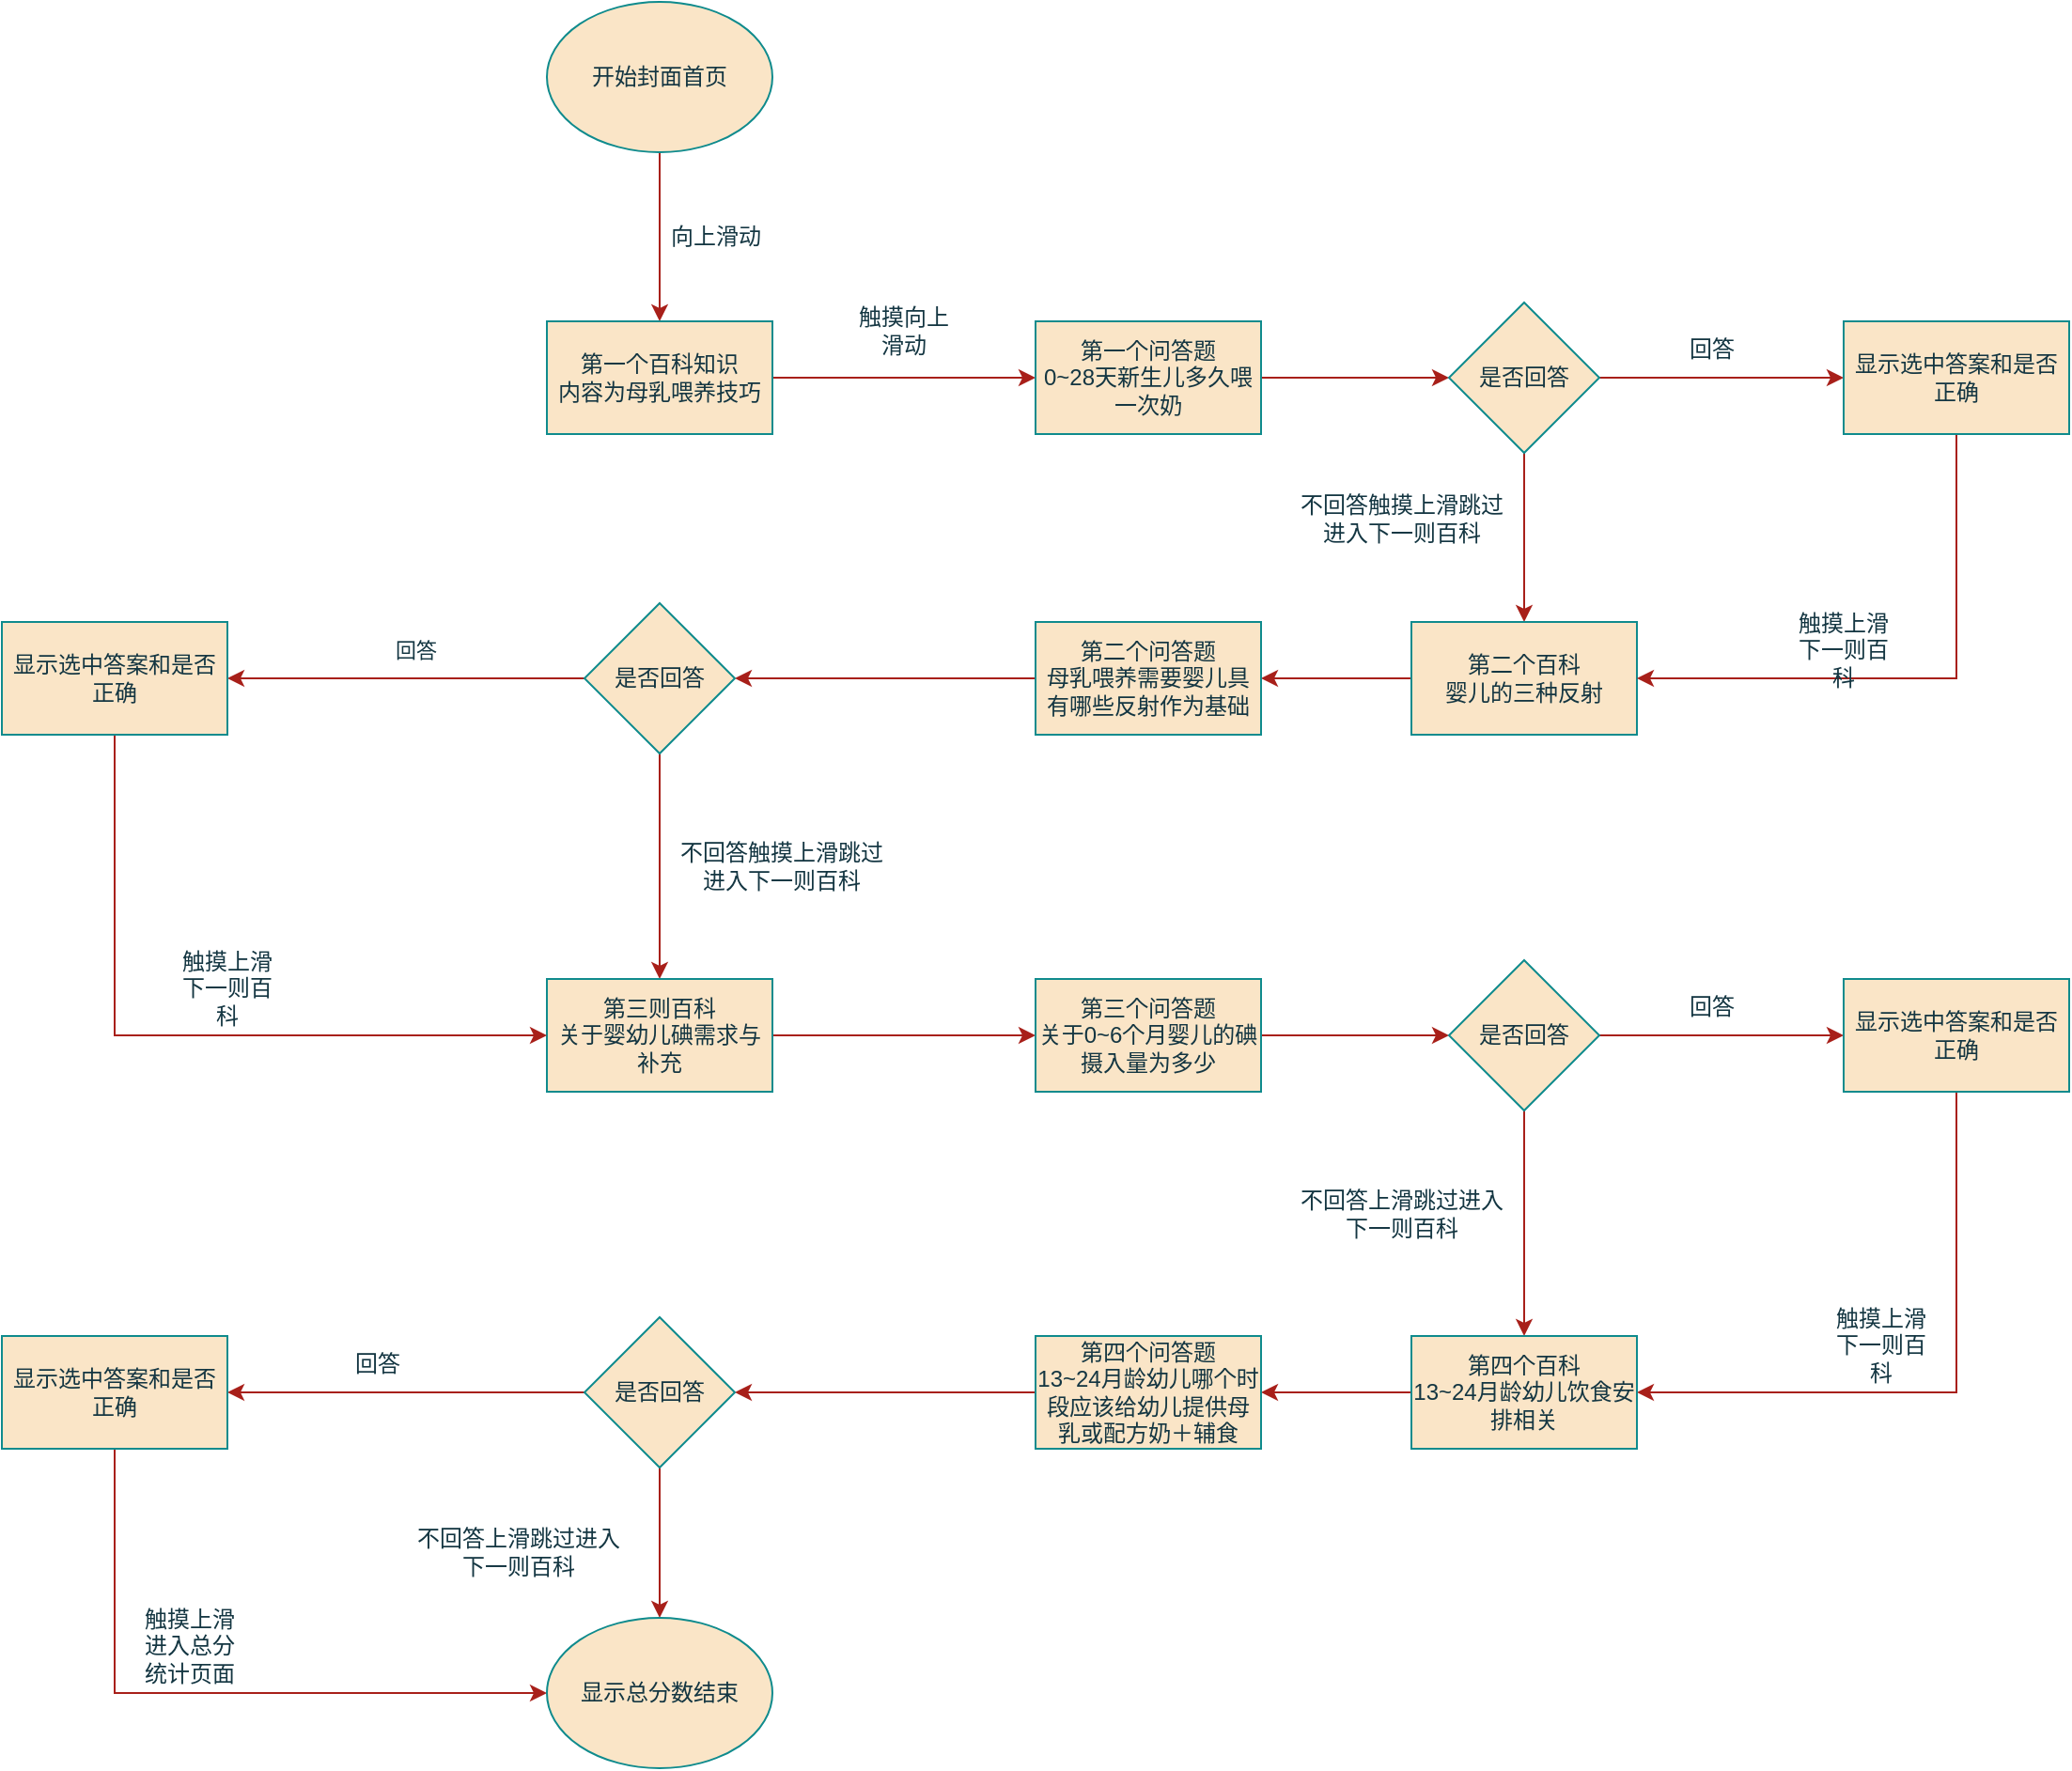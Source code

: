 <mxfile version="26.0.14">
  <diagram name="Page-1" id="c7558073-3199-34d8-9f00-42111426c3f3">
    <mxGraphModel dx="2252" dy="956" grid="1" gridSize="10" guides="1" tooltips="1" connect="1" arrows="1" fold="1" page="1" pageScale="1" pageWidth="826" pageHeight="1169" background="none" math="0" shadow="0">
      <root>
        <mxCell id="0" />
        <mxCell id="1" parent="0" />
        <mxCell id="2afh0vamuKvVCpJDWWYm-98" value="" style="edgeStyle=orthogonalEdgeStyle;rounded=0;orthogonalLoop=1;jettySize=auto;html=1;labelBackgroundColor=none;strokeColor=#A8201A;fontColor=default;" edge="1" parent="1" source="2afh0vamuKvVCpJDWWYm-96" target="2afh0vamuKvVCpJDWWYm-97">
          <mxGeometry relative="1" as="geometry" />
        </mxCell>
        <mxCell id="2afh0vamuKvVCpJDWWYm-96" value="开始封面首页" style="ellipse;whiteSpace=wrap;html=1;labelBackgroundColor=none;fillColor=#FAE5C7;strokeColor=#0F8B8D;fontColor=#143642;rounded=0;" vertex="1" parent="1">
          <mxGeometry x="210" y="110" width="120" height="80" as="geometry" />
        </mxCell>
        <mxCell id="2afh0vamuKvVCpJDWWYm-101" value="" style="edgeStyle=orthogonalEdgeStyle;rounded=0;orthogonalLoop=1;jettySize=auto;html=1;labelBackgroundColor=none;strokeColor=#A8201A;fontColor=default;" edge="1" parent="1" source="2afh0vamuKvVCpJDWWYm-97" target="2afh0vamuKvVCpJDWWYm-100">
          <mxGeometry relative="1" as="geometry" />
        </mxCell>
        <mxCell id="2afh0vamuKvVCpJDWWYm-97" value="第一个百科知识&lt;div&gt;内容为母乳喂养技巧&lt;/div&gt;" style="whiteSpace=wrap;html=1;labelBackgroundColor=none;fillColor=#FAE5C7;strokeColor=#0F8B8D;fontColor=#143642;rounded=0;" vertex="1" parent="1">
          <mxGeometry x="210" y="280" width="120" height="60" as="geometry" />
        </mxCell>
        <mxCell id="2afh0vamuKvVCpJDWWYm-99" value="向上滑动" style="text;html=1;align=center;verticalAlign=middle;whiteSpace=wrap;rounded=0;labelBackgroundColor=none;fontColor=#143642;" vertex="1" parent="1">
          <mxGeometry x="270" y="220" width="60" height="30" as="geometry" />
        </mxCell>
        <mxCell id="2afh0vamuKvVCpJDWWYm-104" value="" style="edgeStyle=orthogonalEdgeStyle;rounded=0;orthogonalLoop=1;jettySize=auto;html=1;labelBackgroundColor=none;strokeColor=#A8201A;fontColor=default;" edge="1" parent="1" source="2afh0vamuKvVCpJDWWYm-100" target="2afh0vamuKvVCpJDWWYm-103">
          <mxGeometry relative="1" as="geometry" />
        </mxCell>
        <mxCell id="2afh0vamuKvVCpJDWWYm-100" value="第一个问答题&lt;div&gt;0~28天新生儿多久喂一次奶&lt;/div&gt;" style="whiteSpace=wrap;html=1;labelBackgroundColor=none;fillColor=#FAE5C7;strokeColor=#0F8B8D;fontColor=#143642;rounded=0;" vertex="1" parent="1">
          <mxGeometry x="470" y="280" width="120" height="60" as="geometry" />
        </mxCell>
        <mxCell id="2afh0vamuKvVCpJDWWYm-102" value="触摸向上滑动" style="text;html=1;align=center;verticalAlign=middle;whiteSpace=wrap;rounded=0;labelBackgroundColor=none;fontColor=#143642;" vertex="1" parent="1">
          <mxGeometry x="370" y="270" width="60" height="30" as="geometry" />
        </mxCell>
        <mxCell id="2afh0vamuKvVCpJDWWYm-106" value="" style="edgeStyle=orthogonalEdgeStyle;rounded=0;orthogonalLoop=1;jettySize=auto;html=1;labelBackgroundColor=none;strokeColor=#A8201A;fontColor=default;" edge="1" parent="1" source="2afh0vamuKvVCpJDWWYm-103" target="2afh0vamuKvVCpJDWWYm-105">
          <mxGeometry relative="1" as="geometry" />
        </mxCell>
        <mxCell id="2afh0vamuKvVCpJDWWYm-109" value="" style="edgeStyle=orthogonalEdgeStyle;rounded=0;orthogonalLoop=1;jettySize=auto;html=1;labelBackgroundColor=none;strokeColor=#A8201A;fontColor=default;" edge="1" parent="1" source="2afh0vamuKvVCpJDWWYm-103" target="2afh0vamuKvVCpJDWWYm-108">
          <mxGeometry relative="1" as="geometry" />
        </mxCell>
        <mxCell id="2afh0vamuKvVCpJDWWYm-103" value="是否回答" style="rhombus;whiteSpace=wrap;html=1;labelBackgroundColor=none;fillColor=#FAE5C7;strokeColor=#0F8B8D;fontColor=#143642;rounded=0;" vertex="1" parent="1">
          <mxGeometry x="690" y="270" width="80" height="80" as="geometry" />
        </mxCell>
        <mxCell id="2afh0vamuKvVCpJDWWYm-114" value="" style="edgeStyle=orthogonalEdgeStyle;rounded=0;orthogonalLoop=1;jettySize=auto;html=1;labelBackgroundColor=none;strokeColor=#A8201A;fontColor=default;" edge="1" parent="1" source="2afh0vamuKvVCpJDWWYm-105" target="2afh0vamuKvVCpJDWWYm-113">
          <mxGeometry relative="1" as="geometry" />
        </mxCell>
        <mxCell id="2afh0vamuKvVCpJDWWYm-105" value="第二个百科&lt;div&gt;婴儿的三种反射&lt;/div&gt;" style="whiteSpace=wrap;html=1;labelBackgroundColor=none;fillColor=#FAE5C7;strokeColor=#0F8B8D;fontColor=#143642;rounded=0;" vertex="1" parent="1">
          <mxGeometry x="670" y="440" width="120" height="60" as="geometry" />
        </mxCell>
        <mxCell id="2afh0vamuKvVCpJDWWYm-107" value="不回答触摸上滑跳过进入下一则百科" style="text;html=1;align=center;verticalAlign=middle;whiteSpace=wrap;rounded=0;labelBackgroundColor=none;fontColor=#143642;" vertex="1" parent="1">
          <mxGeometry x="610" y="370" width="110" height="30" as="geometry" />
        </mxCell>
        <mxCell id="2afh0vamuKvVCpJDWWYm-111" style="edgeStyle=orthogonalEdgeStyle;rounded=0;orthogonalLoop=1;jettySize=auto;html=1;entryX=1;entryY=0.5;entryDx=0;entryDy=0;labelBackgroundColor=none;strokeColor=#A8201A;fontColor=default;" edge="1" parent="1" source="2afh0vamuKvVCpJDWWYm-108" target="2afh0vamuKvVCpJDWWYm-105">
          <mxGeometry relative="1" as="geometry">
            <mxPoint x="960" y="480" as="targetPoint" />
            <Array as="points">
              <mxPoint x="960" y="470" />
            </Array>
          </mxGeometry>
        </mxCell>
        <mxCell id="2afh0vamuKvVCpJDWWYm-108" value="显示选中答案和是否正确" style="whiteSpace=wrap;html=1;labelBackgroundColor=none;fillColor=#FAE5C7;strokeColor=#0F8B8D;fontColor=#143642;rounded=0;" vertex="1" parent="1">
          <mxGeometry x="900" y="280" width="120" height="60" as="geometry" />
        </mxCell>
        <mxCell id="2afh0vamuKvVCpJDWWYm-110" value="回答" style="text;html=1;align=center;verticalAlign=middle;whiteSpace=wrap;rounded=0;labelBackgroundColor=none;fontColor=#143642;" vertex="1" parent="1">
          <mxGeometry x="800" y="280" width="60" height="30" as="geometry" />
        </mxCell>
        <mxCell id="2afh0vamuKvVCpJDWWYm-112" value="触摸上滑下一则百科" style="text;html=1;align=center;verticalAlign=middle;whiteSpace=wrap;rounded=0;labelBackgroundColor=none;fontColor=#143642;" vertex="1" parent="1">
          <mxGeometry x="870" y="440" width="60" height="30" as="geometry" />
        </mxCell>
        <mxCell id="2afh0vamuKvVCpJDWWYm-116" style="edgeStyle=orthogonalEdgeStyle;rounded=0;orthogonalLoop=1;jettySize=auto;html=1;entryX=1;entryY=0.5;entryDx=0;entryDy=0;labelBackgroundColor=none;strokeColor=#A8201A;fontColor=default;" edge="1" parent="1" source="2afh0vamuKvVCpJDWWYm-113" target="2afh0vamuKvVCpJDWWYm-115">
          <mxGeometry relative="1" as="geometry" />
        </mxCell>
        <mxCell id="2afh0vamuKvVCpJDWWYm-113" value="第二个问答题&lt;div&gt;母乳喂养需要婴儿具有哪些反射作为基础&lt;/div&gt;" style="whiteSpace=wrap;html=1;labelBackgroundColor=none;fillColor=#FAE5C7;strokeColor=#0F8B8D;fontColor=#143642;rounded=0;" vertex="1" parent="1">
          <mxGeometry x="470" y="440" width="120" height="60" as="geometry" />
        </mxCell>
        <mxCell id="2afh0vamuKvVCpJDWWYm-117" style="edgeStyle=orthogonalEdgeStyle;rounded=0;orthogonalLoop=1;jettySize=auto;html=1;labelBackgroundColor=none;strokeColor=#A8201A;fontColor=default;" edge="1" parent="1" source="2afh0vamuKvVCpJDWWYm-115" target="2afh0vamuKvVCpJDWWYm-120">
          <mxGeometry relative="1" as="geometry">
            <mxPoint x="270" y="630" as="targetPoint" />
          </mxGeometry>
        </mxCell>
        <mxCell id="2afh0vamuKvVCpJDWWYm-125" value="" style="edgeStyle=orthogonalEdgeStyle;rounded=0;orthogonalLoop=1;jettySize=auto;html=1;labelBackgroundColor=none;strokeColor=#A8201A;fontColor=default;" edge="1" parent="1" source="2afh0vamuKvVCpJDWWYm-115" target="2afh0vamuKvVCpJDWWYm-124">
          <mxGeometry relative="1" as="geometry" />
        </mxCell>
        <mxCell id="2afh0vamuKvVCpJDWWYm-126" value="回答" style="edgeLabel;html=1;align=center;verticalAlign=middle;resizable=0;points=[];labelBackgroundColor=none;fontColor=#143642;rounded=0;" vertex="1" connectable="0" parent="2afh0vamuKvVCpJDWWYm-125">
          <mxGeometry x="-0.018" y="-3" relative="1" as="geometry">
            <mxPoint x="3" y="-12" as="offset" />
          </mxGeometry>
        </mxCell>
        <mxCell id="2afh0vamuKvVCpJDWWYm-115" value="是否回答" style="rhombus;whiteSpace=wrap;html=1;labelBackgroundColor=none;fillColor=#FAE5C7;strokeColor=#0F8B8D;fontColor=#143642;rounded=0;" vertex="1" parent="1">
          <mxGeometry x="230" y="430" width="80" height="80" as="geometry" />
        </mxCell>
        <mxCell id="2afh0vamuKvVCpJDWWYm-119" value="不回答触摸上滑跳过进入下一则百科" style="text;html=1;align=center;verticalAlign=middle;whiteSpace=wrap;rounded=0;labelBackgroundColor=none;fontColor=#143642;" vertex="1" parent="1">
          <mxGeometry x="280" y="555" width="110" height="30" as="geometry" />
        </mxCell>
        <mxCell id="2afh0vamuKvVCpJDWWYm-132" value="" style="edgeStyle=orthogonalEdgeStyle;rounded=0;orthogonalLoop=1;jettySize=auto;html=1;labelBackgroundColor=none;strokeColor=#A8201A;fontColor=default;" edge="1" parent="1" source="2afh0vamuKvVCpJDWWYm-120" target="2afh0vamuKvVCpJDWWYm-131">
          <mxGeometry relative="1" as="geometry" />
        </mxCell>
        <mxCell id="2afh0vamuKvVCpJDWWYm-120" value="第三则百科&lt;div&gt;关于婴幼儿碘需求与补充&lt;/div&gt;" style="rounded=0;whiteSpace=wrap;html=1;labelBackgroundColor=none;fillColor=#FAE5C7;strokeColor=#0F8B8D;fontColor=#143642;" vertex="1" parent="1">
          <mxGeometry x="210" y="630" width="120" height="60" as="geometry" />
        </mxCell>
        <mxCell id="2afh0vamuKvVCpJDWWYm-127" style="edgeStyle=orthogonalEdgeStyle;rounded=0;orthogonalLoop=1;jettySize=auto;html=1;entryX=0;entryY=0.5;entryDx=0;entryDy=0;labelBackgroundColor=none;strokeColor=#A8201A;fontColor=default;" edge="1" parent="1" source="2afh0vamuKvVCpJDWWYm-124" target="2afh0vamuKvVCpJDWWYm-120">
          <mxGeometry relative="1" as="geometry">
            <Array as="points">
              <mxPoint x="-20" y="660" />
            </Array>
          </mxGeometry>
        </mxCell>
        <mxCell id="2afh0vamuKvVCpJDWWYm-124" value="显示选中答案和是否正确" style="whiteSpace=wrap;html=1;labelBackgroundColor=none;fillColor=#FAE5C7;strokeColor=#0F8B8D;fontColor=#143642;rounded=0;" vertex="1" parent="1">
          <mxGeometry x="-80" y="440" width="120" height="60" as="geometry" />
        </mxCell>
        <mxCell id="2afh0vamuKvVCpJDWWYm-129" value="触摸上滑下一则百科" style="text;html=1;align=center;verticalAlign=middle;whiteSpace=wrap;rounded=0;labelBackgroundColor=none;fontColor=#143642;" vertex="1" parent="1">
          <mxGeometry x="10" y="620" width="60" height="30" as="geometry" />
        </mxCell>
        <mxCell id="2afh0vamuKvVCpJDWWYm-134" value="" style="edgeStyle=orthogonalEdgeStyle;rounded=0;orthogonalLoop=1;jettySize=auto;html=1;labelBackgroundColor=none;strokeColor=#A8201A;fontColor=default;" edge="1" parent="1" source="2afh0vamuKvVCpJDWWYm-131" target="2afh0vamuKvVCpJDWWYm-133">
          <mxGeometry relative="1" as="geometry" />
        </mxCell>
        <mxCell id="2afh0vamuKvVCpJDWWYm-131" value="第三个问答题&lt;div&gt;关于0~6个月婴儿的碘摄入量为多少&lt;/div&gt;" style="whiteSpace=wrap;html=1;rounded=0;labelBackgroundColor=none;fillColor=#FAE5C7;strokeColor=#0F8B8D;fontColor=#143642;" vertex="1" parent="1">
          <mxGeometry x="470" y="630" width="120" height="60" as="geometry" />
        </mxCell>
        <mxCell id="2afh0vamuKvVCpJDWWYm-137" value="" style="edgeStyle=orthogonalEdgeStyle;rounded=0;orthogonalLoop=1;jettySize=auto;html=1;labelBackgroundColor=none;strokeColor=#A8201A;fontColor=default;" edge="1" parent="1" source="2afh0vamuKvVCpJDWWYm-133" target="2afh0vamuKvVCpJDWWYm-136">
          <mxGeometry relative="1" as="geometry" />
        </mxCell>
        <mxCell id="2afh0vamuKvVCpJDWWYm-142" value="" style="edgeStyle=orthogonalEdgeStyle;rounded=0;orthogonalLoop=1;jettySize=auto;html=1;labelBackgroundColor=none;strokeColor=#A8201A;fontColor=default;" edge="1" parent="1" source="2afh0vamuKvVCpJDWWYm-133" target="2afh0vamuKvVCpJDWWYm-141">
          <mxGeometry relative="1" as="geometry" />
        </mxCell>
        <mxCell id="2afh0vamuKvVCpJDWWYm-133" value="是否回答" style="rhombus;whiteSpace=wrap;html=1;rounded=0;labelBackgroundColor=none;fillColor=#FAE5C7;strokeColor=#0F8B8D;fontColor=#143642;" vertex="1" parent="1">
          <mxGeometry x="690" y="620" width="80" height="80" as="geometry" />
        </mxCell>
        <mxCell id="2afh0vamuKvVCpJDWWYm-158" style="edgeStyle=orthogonalEdgeStyle;rounded=0;orthogonalLoop=1;jettySize=auto;html=1;entryX=1;entryY=0.5;entryDx=0;entryDy=0;labelBackgroundColor=none;strokeColor=#A8201A;fontColor=default;" edge="1" parent="1" source="2afh0vamuKvVCpJDWWYm-136" target="2afh0vamuKvVCpJDWWYm-141">
          <mxGeometry relative="1" as="geometry">
            <Array as="points">
              <mxPoint x="960" y="850" />
            </Array>
          </mxGeometry>
        </mxCell>
        <mxCell id="2afh0vamuKvVCpJDWWYm-136" value="显示选中答案和是否正确" style="whiteSpace=wrap;html=1;rounded=0;labelBackgroundColor=none;fillColor=#FAE5C7;strokeColor=#0F8B8D;fontColor=#143642;" vertex="1" parent="1">
          <mxGeometry x="900" y="630" width="120" height="60" as="geometry" />
        </mxCell>
        <mxCell id="2afh0vamuKvVCpJDWWYm-138" value="回答" style="text;html=1;align=center;verticalAlign=middle;whiteSpace=wrap;rounded=0;labelBackgroundColor=none;fontColor=#143642;" vertex="1" parent="1">
          <mxGeometry x="800" y="630" width="60" height="30" as="geometry" />
        </mxCell>
        <mxCell id="2afh0vamuKvVCpJDWWYm-139" value="不回答上滑跳过进入下一则百科" style="text;html=1;align=center;verticalAlign=middle;whiteSpace=wrap;rounded=0;labelBackgroundColor=none;fontColor=#143642;" vertex="1" parent="1">
          <mxGeometry x="610" y="740" width="110" height="30" as="geometry" />
        </mxCell>
        <mxCell id="2afh0vamuKvVCpJDWWYm-144" value="" style="edgeStyle=orthogonalEdgeStyle;rounded=0;orthogonalLoop=1;jettySize=auto;html=1;labelBackgroundColor=none;strokeColor=#A8201A;fontColor=default;" edge="1" parent="1" source="2afh0vamuKvVCpJDWWYm-141" target="2afh0vamuKvVCpJDWWYm-143">
          <mxGeometry relative="1" as="geometry" />
        </mxCell>
        <mxCell id="2afh0vamuKvVCpJDWWYm-141" value="第四个百科&lt;div&gt;13~24月龄幼儿饮食安排相关&lt;/div&gt;" style="whiteSpace=wrap;html=1;rounded=0;labelBackgroundColor=none;fillColor=#FAE5C7;strokeColor=#0F8B8D;fontColor=#143642;" vertex="1" parent="1">
          <mxGeometry x="670" y="820" width="120" height="60" as="geometry" />
        </mxCell>
        <mxCell id="2afh0vamuKvVCpJDWWYm-146" value="" style="edgeStyle=orthogonalEdgeStyle;rounded=0;orthogonalLoop=1;jettySize=auto;html=1;labelBackgroundColor=none;strokeColor=#A8201A;fontColor=default;" edge="1" parent="1" source="2afh0vamuKvVCpJDWWYm-143" target="2afh0vamuKvVCpJDWWYm-145">
          <mxGeometry relative="1" as="geometry" />
        </mxCell>
        <mxCell id="2afh0vamuKvVCpJDWWYm-143" value="第四个问答题&lt;div&gt;13~24月龄幼儿哪个时段应该给幼儿提供母乳或配方奶＋辅食&lt;/div&gt;" style="whiteSpace=wrap;html=1;rounded=0;labelBackgroundColor=none;fillColor=#FAE5C7;strokeColor=#0F8B8D;fontColor=#143642;" vertex="1" parent="1">
          <mxGeometry x="470" y="820" width="120" height="60" as="geometry" />
        </mxCell>
        <mxCell id="2afh0vamuKvVCpJDWWYm-148" value="" style="edgeStyle=orthogonalEdgeStyle;rounded=0;orthogonalLoop=1;jettySize=auto;html=1;labelBackgroundColor=none;strokeColor=#A8201A;fontColor=default;" edge="1" parent="1" source="2afh0vamuKvVCpJDWWYm-145" target="2afh0vamuKvVCpJDWWYm-147">
          <mxGeometry relative="1" as="geometry" />
        </mxCell>
        <mxCell id="2afh0vamuKvVCpJDWWYm-151" value="" style="edgeStyle=orthogonalEdgeStyle;rounded=0;orthogonalLoop=1;jettySize=auto;html=1;entryX=0.5;entryY=0;entryDx=0;entryDy=0;labelBackgroundColor=none;strokeColor=#A8201A;fontColor=default;" edge="1" parent="1" source="2afh0vamuKvVCpJDWWYm-145" target="2afh0vamuKvVCpJDWWYm-156">
          <mxGeometry relative="1" as="geometry">
            <mxPoint x="270" y="980" as="targetPoint" />
          </mxGeometry>
        </mxCell>
        <mxCell id="2afh0vamuKvVCpJDWWYm-145" value="是否回答" style="rhombus;whiteSpace=wrap;html=1;rounded=0;labelBackgroundColor=none;fillColor=#FAE5C7;strokeColor=#0F8B8D;fontColor=#143642;" vertex="1" parent="1">
          <mxGeometry x="230" y="810" width="80" height="80" as="geometry" />
        </mxCell>
        <mxCell id="2afh0vamuKvVCpJDWWYm-153" style="edgeStyle=orthogonalEdgeStyle;rounded=0;orthogonalLoop=1;jettySize=auto;html=1;entryX=0;entryY=0.5;entryDx=0;entryDy=0;labelBackgroundColor=none;strokeColor=#A8201A;fontColor=default;" edge="1" parent="1" source="2afh0vamuKvVCpJDWWYm-147" target="2afh0vamuKvVCpJDWWYm-156">
          <mxGeometry relative="1" as="geometry">
            <mxPoint x="210" y="1010" as="targetPoint" />
            <Array as="points">
              <mxPoint x="-20" y="1010" />
            </Array>
          </mxGeometry>
        </mxCell>
        <mxCell id="2afh0vamuKvVCpJDWWYm-147" value="显示选中答案和是否正确" style="whiteSpace=wrap;html=1;rounded=0;labelBackgroundColor=none;fillColor=#FAE5C7;strokeColor=#0F8B8D;fontColor=#143642;" vertex="1" parent="1">
          <mxGeometry x="-80" y="820" width="120" height="60" as="geometry" />
        </mxCell>
        <mxCell id="2afh0vamuKvVCpJDWWYm-149" value="回答" style="text;html=1;align=center;verticalAlign=middle;whiteSpace=wrap;rounded=0;labelBackgroundColor=none;fontColor=#143642;" vertex="1" parent="1">
          <mxGeometry x="90" y="820" width="60" height="30" as="geometry" />
        </mxCell>
        <mxCell id="2afh0vamuKvVCpJDWWYm-152" value="不回答上滑跳过进入下一则百科" style="text;html=1;align=center;verticalAlign=middle;whiteSpace=wrap;rounded=0;labelBackgroundColor=none;fontColor=#143642;" vertex="1" parent="1">
          <mxGeometry x="140" y="920" width="110" height="30" as="geometry" />
        </mxCell>
        <mxCell id="2afh0vamuKvVCpJDWWYm-156" value="显示总分数结束" style="ellipse;whiteSpace=wrap;html=1;labelBackgroundColor=none;fillColor=#FAE5C7;strokeColor=#0F8B8D;fontColor=#143642;rounded=0;" vertex="1" parent="1">
          <mxGeometry x="210" y="970" width="120" height="80" as="geometry" />
        </mxCell>
        <mxCell id="2afh0vamuKvVCpJDWWYm-159" value="触摸上滑下一则百科" style="text;html=1;align=center;verticalAlign=middle;whiteSpace=wrap;rounded=0;labelBackgroundColor=none;fontColor=#143642;" vertex="1" parent="1">
          <mxGeometry x="890" y="810" width="60" height="30" as="geometry" />
        </mxCell>
        <mxCell id="2afh0vamuKvVCpJDWWYm-160" value="触摸上滑进入总分统计页面" style="text;html=1;align=center;verticalAlign=middle;whiteSpace=wrap;rounded=0;labelBackgroundColor=none;fontColor=#143642;" vertex="1" parent="1">
          <mxGeometry x="-10" y="970" width="60" height="30" as="geometry" />
        </mxCell>
      </root>
    </mxGraphModel>
  </diagram>
</mxfile>
